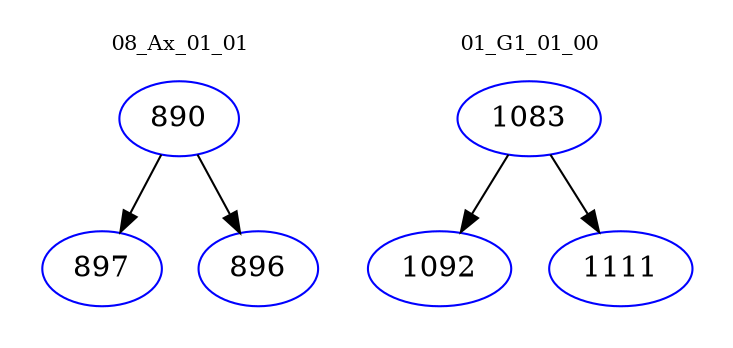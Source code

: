 digraph{
subgraph cluster_0 {
color = white
label = "08_Ax_01_01";
fontsize=10;
T0_890 [label="890", color="blue"]
T0_890 -> T0_897 [color="black"]
T0_897 [label="897", color="blue"]
T0_890 -> T0_896 [color="black"]
T0_896 [label="896", color="blue"]
}
subgraph cluster_1 {
color = white
label = "01_G1_01_00";
fontsize=10;
T1_1083 [label="1083", color="blue"]
T1_1083 -> T1_1092 [color="black"]
T1_1092 [label="1092", color="blue"]
T1_1083 -> T1_1111 [color="black"]
T1_1111 [label="1111", color="blue"]
}
}
